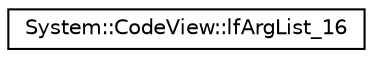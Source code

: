 digraph G
{
  edge [fontname="Helvetica",fontsize="10",labelfontname="Helvetica",labelfontsize="10"];
  node [fontname="Helvetica",fontsize="10",shape=record];
  rankdir="LR";
  Node1 [label="System::CodeView::lfArgList_16",height=0.2,width=0.4,color="black", fillcolor="white", style="filled",URL="$struct_system_1_1_code_view_1_1lf_arg_list__16.html"];
}
